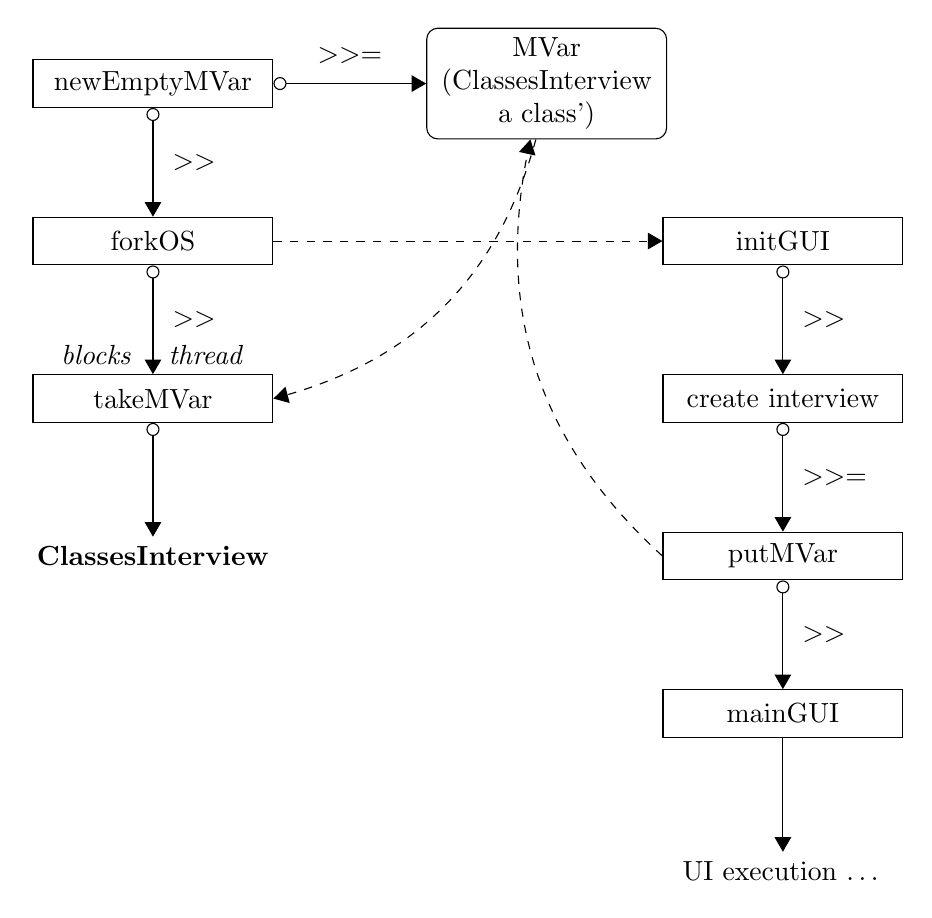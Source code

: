 % see http://www.texample.net/tikz/examples/flexible-flow-chart/

\begin{tikzpicture}[%
    >=triangle 60,              % Nice arrows; your taste may be different
    node distance=20mm and 50mm, % Global setup of box spacing
    ]

\def\bind{$>>=$}

\tikzset{
  base/.style={draw, on grid, align=center, minimum height=4ex,text width=8em}, % on chain, 
  mvar/.style={base, rectangle, rounded corners}
  };

% MAIN Thread
\node[base] (main1) at (0,0) { newEmptyMVar };

\node[base, below=of main1] (forkOS) { forkOS };

\node[base, below=of forkOS, label=\emph{blocks \quad thread}] (takeMVar) { takeMVar };

\node[on grid, below=of takeMVar] (return) { \textbf{ClassesInterview} };

% MVARs
\node[mvar, right=of main1] (mVar) { MVar \\(ClassesInterview a class') };

% GUI Thread

\node[base, right=80mm of forkOS] (initGUI) { initGUI };

\node[base, below=of initGUI] (ci) {create interview};

\node[base, below=of ci] (putMVar) { putMVar };

\node[base, below=of putMVar] (mainGUI) { mainGUI };

\node[on grid, below=of mainGUI] (guiExec) { UI execution \dots };




\draw (main1.east) edge[o->] node[label=above:{\bind}]{} (mVar.west);
\draw (main1) edge[o->] node[label=right:{$>>$}]{} (forkOS);
\draw (forkOS) edge[o->] node[label=right:{$>>$}]{} (takeMVar);
\draw (takeMVar) edge[o->] (return);

\draw (forkOS) edge[->, dashed] (initGUI);
\draw (putMVar.west) edge[->, dashed, bend left] (mVar);
\draw (mVar) edge[->, dashed, bend left] (takeMVar.east);

\draw (initGUI) edge[o->] node[label=right:{$>>$}]{} (ci);
\draw (ci) edge[o->] node[label=right:{\bind}]{} (putMVar);
\draw (putMVar) edge[o->] node[label=right:{$>>$}]{} (mainGUI);
\draw (mainGUI) edge[->] (guiExec);

\end{tikzpicture}